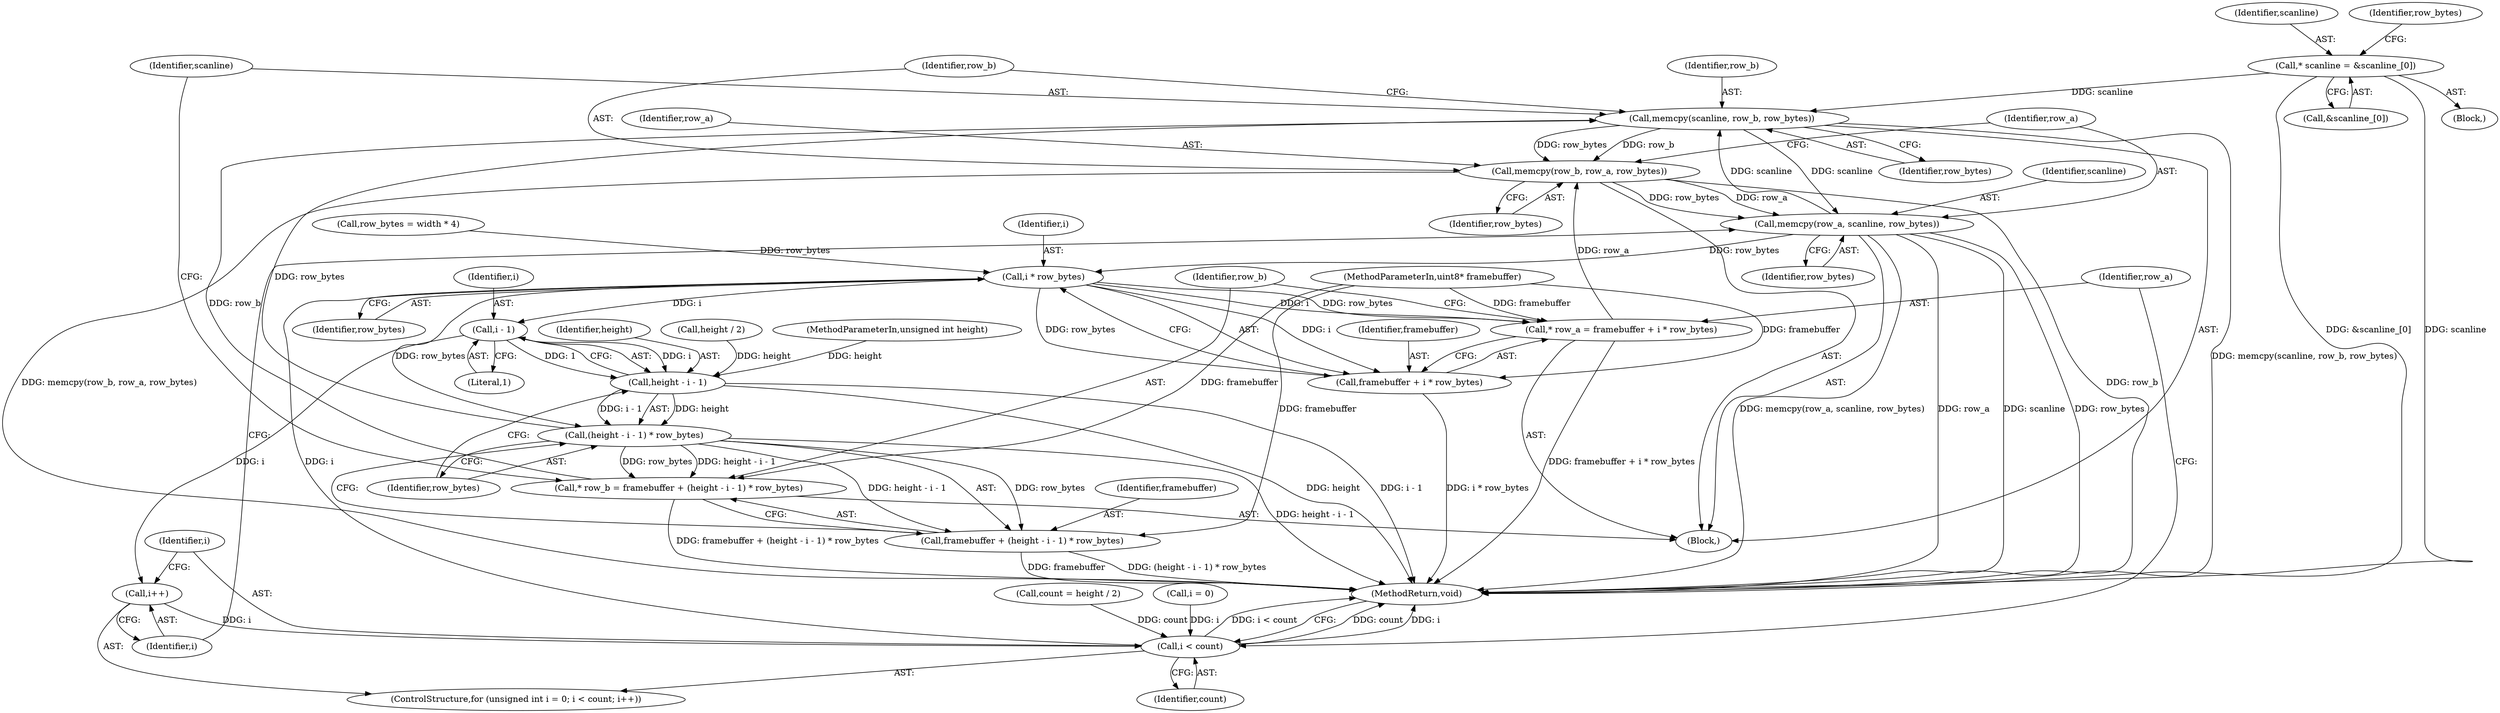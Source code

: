 digraph "0_Chrome_64681e22e73e3325e06e6e5e8ef81995b4a306cc@array" {
"1000115" [label="(Call,* scanline = &scanline_[0])"];
"1000164" [label="(Call,memcpy(scanline, row_b, row_bytes))"];
"1000168" [label="(Call,memcpy(row_b, row_a, row_bytes))"];
"1000172" [label="(Call,memcpy(row_a, scanline, row_bytes))"];
"1000149" [label="(Call,i * row_bytes)"];
"1000145" [label="(Call,* row_a = framebuffer + i * row_bytes)"];
"1000147" [label="(Call,framebuffer + i * row_bytes)"];
"1000160" [label="(Call,i - 1)"];
"1000141" [label="(Call,i++)"];
"1000138" [label="(Call,i < count)"];
"1000158" [label="(Call,height - i - 1)"];
"1000157" [label="(Call,(height - i - 1) * row_bytes)"];
"1000153" [label="(Call,* row_b = framebuffer + (height - i - 1) * row_bytes)"];
"1000155" [label="(Call,framebuffer + (height - i - 1) * row_bytes)"];
"1000160" [label="(Call,i - 1)"];
"1000173" [label="(Identifier,row_a)"];
"1000159" [label="(Identifier,height)"];
"1000141" [label="(Call,i++)"];
"1000122" [label="(Call,row_bytes = width * 4)"];
"1000139" [label="(Identifier,i)"];
"1000163" [label="(Identifier,row_bytes)"];
"1000138" [label="(Call,i < count)"];
"1000170" [label="(Identifier,row_a)"];
"1000168" [label="(Call,memcpy(row_b, row_a, row_bytes))"];
"1000151" [label="(Identifier,row_bytes)"];
"1000158" [label="(Call,height - i - 1)"];
"1000116" [label="(Identifier,scanline)"];
"1000123" [label="(Identifier,row_bytes)"];
"1000157" [label="(Call,(height - i - 1) * row_bytes)"];
"1000153" [label="(Call,* row_b = framebuffer + (height - i - 1) * row_bytes)"];
"1000133" [label="(ControlStructure,for (unsigned int i = 0; i < count; i++))"];
"1000154" [label="(Identifier,row_b)"];
"1000174" [label="(Identifier,scanline)"];
"1000130" [label="(Call,height / 2)"];
"1000162" [label="(Literal,1)"];
"1000128" [label="(Call,count = height / 2)"];
"1000104" [label="(Block,)"];
"1000142" [label="(Identifier,i)"];
"1000176" [label="(MethodReturn,void)"];
"1000149" [label="(Call,i * row_bytes)"];
"1000101" [label="(MethodParameterIn,uint8* framebuffer)"];
"1000148" [label="(Identifier,framebuffer)"];
"1000150" [label="(Identifier,i)"];
"1000103" [label="(MethodParameterIn,unsigned int height)"];
"1000146" [label="(Identifier,row_a)"];
"1000171" [label="(Identifier,row_bytes)"];
"1000143" [label="(Block,)"];
"1000115" [label="(Call,* scanline = &scanline_[0])"];
"1000172" [label="(Call,memcpy(row_a, scanline, row_bytes))"];
"1000147" [label="(Call,framebuffer + i * row_bytes)"];
"1000169" [label="(Identifier,row_b)"];
"1000156" [label="(Identifier,framebuffer)"];
"1000155" [label="(Call,framebuffer + (height - i - 1) * row_bytes)"];
"1000166" [label="(Identifier,row_b)"];
"1000135" [label="(Call,i = 0)"];
"1000165" [label="(Identifier,scanline)"];
"1000167" [label="(Identifier,row_bytes)"];
"1000117" [label="(Call,&scanline_[0])"];
"1000164" [label="(Call,memcpy(scanline, row_b, row_bytes))"];
"1000145" [label="(Call,* row_a = framebuffer + i * row_bytes)"];
"1000140" [label="(Identifier,count)"];
"1000175" [label="(Identifier,row_bytes)"];
"1000161" [label="(Identifier,i)"];
"1000115" -> "1000104"  [label="AST: "];
"1000115" -> "1000117"  [label="CFG: "];
"1000116" -> "1000115"  [label="AST: "];
"1000117" -> "1000115"  [label="AST: "];
"1000123" -> "1000115"  [label="CFG: "];
"1000115" -> "1000176"  [label="DDG: &scanline_[0]"];
"1000115" -> "1000176"  [label="DDG: scanline"];
"1000115" -> "1000164"  [label="DDG: scanline"];
"1000164" -> "1000143"  [label="AST: "];
"1000164" -> "1000167"  [label="CFG: "];
"1000165" -> "1000164"  [label="AST: "];
"1000166" -> "1000164"  [label="AST: "];
"1000167" -> "1000164"  [label="AST: "];
"1000169" -> "1000164"  [label="CFG: "];
"1000164" -> "1000176"  [label="DDG: memcpy(scanline, row_b, row_bytes)"];
"1000172" -> "1000164"  [label="DDG: scanline"];
"1000153" -> "1000164"  [label="DDG: row_b"];
"1000157" -> "1000164"  [label="DDG: row_bytes"];
"1000164" -> "1000168"  [label="DDG: row_b"];
"1000164" -> "1000168"  [label="DDG: row_bytes"];
"1000164" -> "1000172"  [label="DDG: scanline"];
"1000168" -> "1000143"  [label="AST: "];
"1000168" -> "1000171"  [label="CFG: "];
"1000169" -> "1000168"  [label="AST: "];
"1000170" -> "1000168"  [label="AST: "];
"1000171" -> "1000168"  [label="AST: "];
"1000173" -> "1000168"  [label="CFG: "];
"1000168" -> "1000176"  [label="DDG: row_b"];
"1000168" -> "1000176"  [label="DDG: memcpy(row_b, row_a, row_bytes)"];
"1000145" -> "1000168"  [label="DDG: row_a"];
"1000168" -> "1000172"  [label="DDG: row_a"];
"1000168" -> "1000172"  [label="DDG: row_bytes"];
"1000172" -> "1000143"  [label="AST: "];
"1000172" -> "1000175"  [label="CFG: "];
"1000173" -> "1000172"  [label="AST: "];
"1000174" -> "1000172"  [label="AST: "];
"1000175" -> "1000172"  [label="AST: "];
"1000142" -> "1000172"  [label="CFG: "];
"1000172" -> "1000176"  [label="DDG: memcpy(row_a, scanline, row_bytes)"];
"1000172" -> "1000176"  [label="DDG: row_a"];
"1000172" -> "1000176"  [label="DDG: scanline"];
"1000172" -> "1000176"  [label="DDG: row_bytes"];
"1000172" -> "1000149"  [label="DDG: row_bytes"];
"1000149" -> "1000147"  [label="AST: "];
"1000149" -> "1000151"  [label="CFG: "];
"1000150" -> "1000149"  [label="AST: "];
"1000151" -> "1000149"  [label="AST: "];
"1000147" -> "1000149"  [label="CFG: "];
"1000149" -> "1000145"  [label="DDG: i"];
"1000149" -> "1000145"  [label="DDG: row_bytes"];
"1000149" -> "1000147"  [label="DDG: i"];
"1000149" -> "1000147"  [label="DDG: row_bytes"];
"1000138" -> "1000149"  [label="DDG: i"];
"1000122" -> "1000149"  [label="DDG: row_bytes"];
"1000149" -> "1000160"  [label="DDG: i"];
"1000149" -> "1000157"  [label="DDG: row_bytes"];
"1000145" -> "1000143"  [label="AST: "];
"1000145" -> "1000147"  [label="CFG: "];
"1000146" -> "1000145"  [label="AST: "];
"1000147" -> "1000145"  [label="AST: "];
"1000154" -> "1000145"  [label="CFG: "];
"1000145" -> "1000176"  [label="DDG: framebuffer + i * row_bytes"];
"1000101" -> "1000145"  [label="DDG: framebuffer"];
"1000148" -> "1000147"  [label="AST: "];
"1000147" -> "1000176"  [label="DDG: i * row_bytes"];
"1000101" -> "1000147"  [label="DDG: framebuffer"];
"1000160" -> "1000158"  [label="AST: "];
"1000160" -> "1000162"  [label="CFG: "];
"1000161" -> "1000160"  [label="AST: "];
"1000162" -> "1000160"  [label="AST: "];
"1000158" -> "1000160"  [label="CFG: "];
"1000160" -> "1000141"  [label="DDG: i"];
"1000160" -> "1000158"  [label="DDG: i"];
"1000160" -> "1000158"  [label="DDG: 1"];
"1000141" -> "1000133"  [label="AST: "];
"1000141" -> "1000142"  [label="CFG: "];
"1000142" -> "1000141"  [label="AST: "];
"1000139" -> "1000141"  [label="CFG: "];
"1000141" -> "1000138"  [label="DDG: i"];
"1000138" -> "1000133"  [label="AST: "];
"1000138" -> "1000140"  [label="CFG: "];
"1000139" -> "1000138"  [label="AST: "];
"1000140" -> "1000138"  [label="AST: "];
"1000146" -> "1000138"  [label="CFG: "];
"1000176" -> "1000138"  [label="CFG: "];
"1000138" -> "1000176"  [label="DDG: count"];
"1000138" -> "1000176"  [label="DDG: i"];
"1000138" -> "1000176"  [label="DDG: i < count"];
"1000135" -> "1000138"  [label="DDG: i"];
"1000128" -> "1000138"  [label="DDG: count"];
"1000158" -> "1000157"  [label="AST: "];
"1000159" -> "1000158"  [label="AST: "];
"1000163" -> "1000158"  [label="CFG: "];
"1000158" -> "1000176"  [label="DDG: i - 1"];
"1000158" -> "1000176"  [label="DDG: height"];
"1000158" -> "1000157"  [label="DDG: height"];
"1000158" -> "1000157"  [label="DDG: i - 1"];
"1000130" -> "1000158"  [label="DDG: height"];
"1000103" -> "1000158"  [label="DDG: height"];
"1000157" -> "1000155"  [label="AST: "];
"1000157" -> "1000163"  [label="CFG: "];
"1000163" -> "1000157"  [label="AST: "];
"1000155" -> "1000157"  [label="CFG: "];
"1000157" -> "1000176"  [label="DDG: height - i - 1"];
"1000157" -> "1000153"  [label="DDG: height - i - 1"];
"1000157" -> "1000153"  [label="DDG: row_bytes"];
"1000157" -> "1000155"  [label="DDG: height - i - 1"];
"1000157" -> "1000155"  [label="DDG: row_bytes"];
"1000153" -> "1000143"  [label="AST: "];
"1000153" -> "1000155"  [label="CFG: "];
"1000154" -> "1000153"  [label="AST: "];
"1000155" -> "1000153"  [label="AST: "];
"1000165" -> "1000153"  [label="CFG: "];
"1000153" -> "1000176"  [label="DDG: framebuffer + (height - i - 1) * row_bytes"];
"1000101" -> "1000153"  [label="DDG: framebuffer"];
"1000156" -> "1000155"  [label="AST: "];
"1000155" -> "1000176"  [label="DDG: (height - i - 1) * row_bytes"];
"1000155" -> "1000176"  [label="DDG: framebuffer"];
"1000101" -> "1000155"  [label="DDG: framebuffer"];
}
